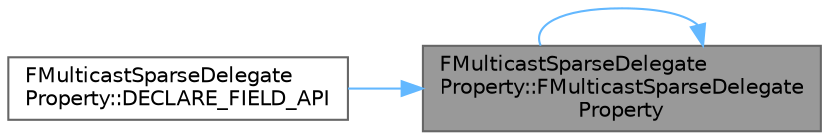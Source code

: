 digraph "FMulticastSparseDelegateProperty::FMulticastSparseDelegateProperty"
{
 // INTERACTIVE_SVG=YES
 // LATEX_PDF_SIZE
  bgcolor="transparent";
  edge [fontname=Helvetica,fontsize=10,labelfontname=Helvetica,labelfontsize=10];
  node [fontname=Helvetica,fontsize=10,shape=box,height=0.2,width=0.4];
  rankdir="RL";
  Node1 [id="Node000001",label="FMulticastSparseDelegate\lProperty::FMulticastSparseDelegate\lProperty",height=0.2,width=0.4,color="gray40", fillcolor="grey60", style="filled", fontcolor="black",tooltip="Constructor used for constructing compiled in properties."];
  Node1 -> Node1 [id="edge1_Node000001_Node000001",dir="back",color="steelblue1",style="solid",tooltip=" "];
  Node1 -> Node2 [id="edge2_Node000001_Node000002",dir="back",color="steelblue1",style="solid",tooltip=" "];
  Node2 [id="Node000002",label="FMulticastSparseDelegate\lProperty::DECLARE_FIELD_API",height=0.2,width=0.4,color="grey40", fillcolor="white", style="filled",URL="$db/d30/classFMulticastSparseDelegateProperty.html#a9cd06769f1d5e0bddb84179267233c22",tooltip=" "];
}
